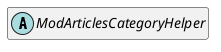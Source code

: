 @startuml
set namespaceSeparator \\
hide members
hide << alias >> circle

abstract class ModArticlesCategoryHelper
@enduml

